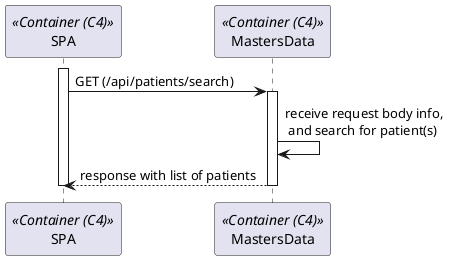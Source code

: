 ```plantuml
@startuml Process_View
participant "SPA" as FE <<Container (C4)>>
participant "MastersData" as BE <<Container (C4)>>

activate FE
FE -> BE: GET (/api/patients/search)
activate BE
BE -> BE: receive request body info,\n and search for patient(s)
return response with list of patients
deactivate BE
deactivate FE
@enduml
```